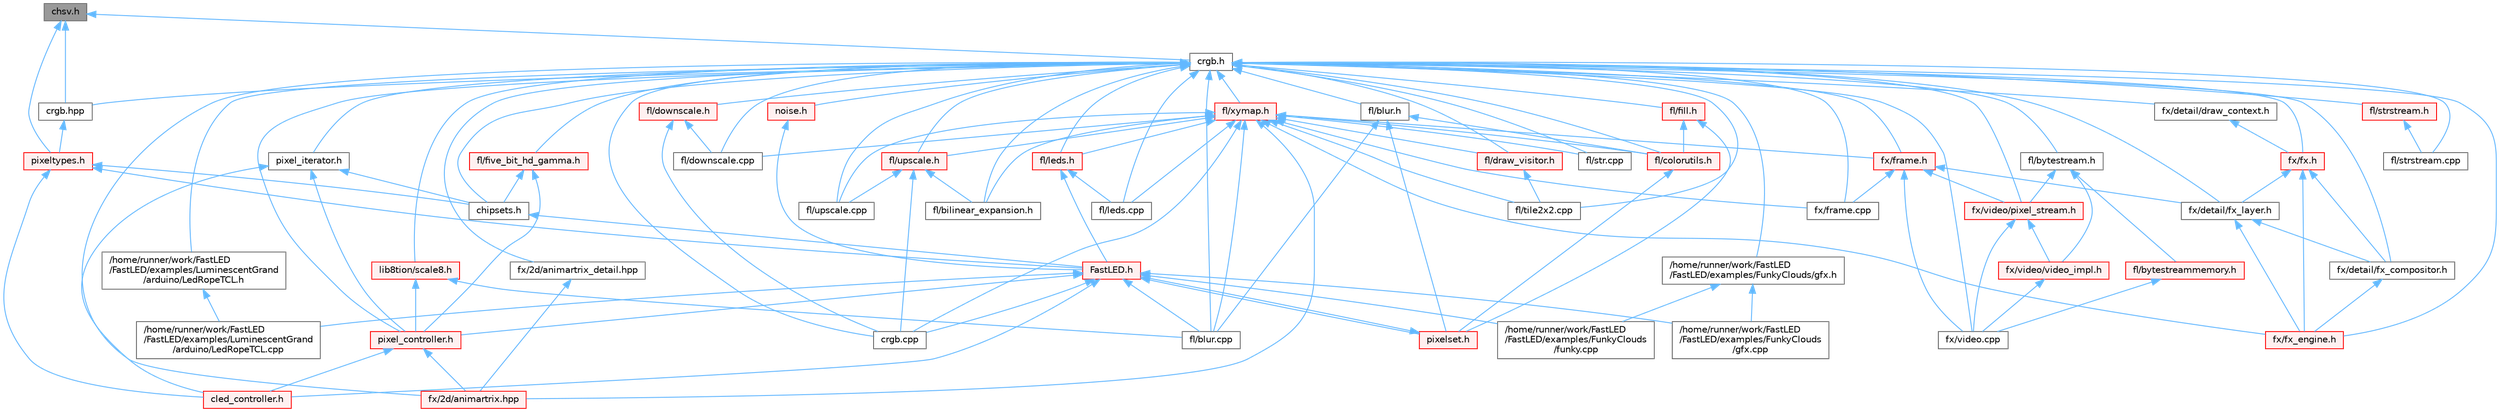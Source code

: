 digraph "chsv.h"
{
 // INTERACTIVE_SVG=YES
 // LATEX_PDF_SIZE
  bgcolor="transparent";
  edge [fontname=Helvetica,fontsize=10,labelfontname=Helvetica,labelfontsize=10];
  node [fontname=Helvetica,fontsize=10,shape=box,height=0.2,width=0.4];
  Node1 [id="Node000001",label="chsv.h",height=0.2,width=0.4,color="gray40", fillcolor="grey60", style="filled", fontcolor="black",tooltip="Defines the hue, saturation, and value (HSV) pixel struct."];
  Node1 -> Node2 [id="edge1_Node000001_Node000002",dir="back",color="steelblue1",style="solid",tooltip=" "];
  Node2 [id="Node000002",label="crgb.h",height=0.2,width=0.4,color="grey40", fillcolor="white", style="filled",URL="$db/dd1/crgb_8h.html",tooltip="Defines the red, green, and blue (RGB) pixel struct."];
  Node2 -> Node3 [id="edge2_Node000002_Node000003",dir="back",color="steelblue1",style="solid",tooltip=" "];
  Node3 [id="Node000003",label="/home/runner/work/FastLED\l/FastLED/examples/FunkyClouds/gfx.h",height=0.2,width=0.4,color="grey40", fillcolor="white", style="filled",URL="$d8/dd5/gfx_8h.html",tooltip=" "];
  Node3 -> Node4 [id="edge3_Node000003_Node000004",dir="back",color="steelblue1",style="solid",tooltip=" "];
  Node4 [id="Node000004",label="/home/runner/work/FastLED\l/FastLED/examples/FunkyClouds\l/funky.cpp",height=0.2,width=0.4,color="grey40", fillcolor="white", style="filled",URL="$d6/d43/funky_8cpp.html",tooltip=" "];
  Node3 -> Node5 [id="edge4_Node000003_Node000005",dir="back",color="steelblue1",style="solid",tooltip=" "];
  Node5 [id="Node000005",label="/home/runner/work/FastLED\l/FastLED/examples/FunkyClouds\l/gfx.cpp",height=0.2,width=0.4,color="grey40", fillcolor="white", style="filled",URL="$de/da1/gfx_8cpp.html",tooltip=" "];
  Node2 -> Node6 [id="edge5_Node000002_Node000006",dir="back",color="steelblue1",style="solid",tooltip=" "];
  Node6 [id="Node000006",label="/home/runner/work/FastLED\l/FastLED/examples/LuminescentGrand\l/arduino/LedRopeTCL.h",height=0.2,width=0.4,color="grey40", fillcolor="white", style="filled",URL="$d9/d7e/_led_rope_t_c_l_8h.html",tooltip=" "];
  Node6 -> Node7 [id="edge6_Node000006_Node000007",dir="back",color="steelblue1",style="solid",tooltip=" "];
  Node7 [id="Node000007",label="/home/runner/work/FastLED\l/FastLED/examples/LuminescentGrand\l/arduino/LedRopeTCL.cpp",height=0.2,width=0.4,color="grey40", fillcolor="white", style="filled",URL="$d6/dc9/_led_rope_t_c_l_8cpp.html",tooltip=" "];
  Node2 -> Node8 [id="edge7_Node000002_Node000008",dir="back",color="steelblue1",style="solid",tooltip=" "];
  Node8 [id="Node000008",label="chipsets.h",height=0.2,width=0.4,color="grey40", fillcolor="white", style="filled",URL="$db/d66/chipsets_8h.html",tooltip="Contains the bulk of the definitions for the various LED chipsets supported."];
  Node8 -> Node9 [id="edge8_Node000008_Node000009",dir="back",color="steelblue1",style="solid",tooltip=" "];
  Node9 [id="Node000009",label="FastLED.h",height=0.2,width=0.4,color="red", fillcolor="#FFF0F0", style="filled",URL="$db/d97/_fast_l_e_d_8h.html",tooltip="central include file for FastLED, defines the CFastLED class/object"];
  Node9 -> Node4 [id="edge9_Node000009_Node000004",dir="back",color="steelblue1",style="solid",tooltip=" "];
  Node9 -> Node5 [id="edge10_Node000009_Node000005",dir="back",color="steelblue1",style="solid",tooltip=" "];
  Node9 -> Node7 [id="edge11_Node000009_Node000007",dir="back",color="steelblue1",style="solid",tooltip=" "];
  Node9 -> Node100 [id="edge12_Node000009_Node000100",dir="back",color="steelblue1",style="solid",tooltip=" "];
  Node100 [id="Node000100",label="cled_controller.h",height=0.2,width=0.4,color="red", fillcolor="#FFF0F0", style="filled",URL="$db/d6d/cled__controller_8h.html",tooltip="base definitions used by led controllers for writing out led data"];
  Node9 -> Node106 [id="edge13_Node000009_Node000106",dir="back",color="steelblue1",style="solid",tooltip=" "];
  Node106 [id="Node000106",label="crgb.cpp",height=0.2,width=0.4,color="grey40", fillcolor="white", style="filled",URL="$d0/de3/crgb_8cpp.html",tooltip="Utility functions for the red, green, and blue (RGB) pixel struct."];
  Node9 -> Node115 [id="edge14_Node000009_Node000115",dir="back",color="steelblue1",style="solid",tooltip=" "];
  Node115 [id="Node000115",label="fl/blur.cpp",height=0.2,width=0.4,color="grey40", fillcolor="white", style="filled",URL="$de/dc8/blur_8cpp.html",tooltip=" "];
  Node9 -> Node141 [id="edge15_Node000009_Node000141",dir="back",color="steelblue1",style="solid",tooltip=" "];
  Node141 [id="Node000141",label="pixel_controller.h",height=0.2,width=0.4,color="red", fillcolor="#FFF0F0", style="filled",URL="$d5/d4d/pixel__controller_8h.html",tooltip="Low level pixel data writing class."];
  Node141 -> Node100 [id="edge16_Node000141_Node000100",dir="back",color="steelblue1",style="solid",tooltip=" "];
  Node141 -> Node142 [id="edge17_Node000141_Node000142",dir="back",color="steelblue1",style="solid",tooltip=" "];
  Node142 [id="Node000142",label="fx/2d/animartrix.hpp",height=0.2,width=0.4,color="red", fillcolor="#FFF0F0", style="filled",URL="$d3/dc3/animartrix_8hpp.html",tooltip=" "];
  Node9 -> Node143 [id="edge18_Node000009_Node000143",dir="back",color="steelblue1",style="solid",tooltip=" "];
  Node143 [id="Node000143",label="pixelset.h",height=0.2,width=0.4,color="red", fillcolor="#FFF0F0", style="filled",URL="$d4/d46/pixelset_8h.html",tooltip="Declares classes for managing logical groups of LEDs."];
  Node143 -> Node9 [id="edge19_Node000143_Node000009",dir="back",color="steelblue1",style="solid",tooltip=" "];
  Node2 -> Node106 [id="edge20_Node000002_Node000106",dir="back",color="steelblue1",style="solid",tooltip=" "];
  Node2 -> Node136 [id="edge21_Node000002_Node000136",dir="back",color="steelblue1",style="solid",tooltip=" "];
  Node136 [id="Node000136",label="crgb.hpp",height=0.2,width=0.4,color="grey40", fillcolor="white", style="filled",URL="$d0/d4b/crgb_8hpp.html",tooltip="Defines utility functions for the red, green, and blue (RGB) pixel struct."];
  Node136 -> Node137 [id="edge22_Node000136_Node000137",dir="back",color="steelblue1",style="solid",tooltip=" "];
  Node137 [id="Node000137",label="pixeltypes.h",height=0.2,width=0.4,color="red", fillcolor="#FFF0F0", style="filled",URL="$d2/dba/pixeltypes_8h.html",tooltip="Includes defintions for RGB and HSV pixels."];
  Node137 -> Node9 [id="edge23_Node000137_Node000009",dir="back",color="steelblue1",style="solid",tooltip=" "];
  Node137 -> Node8 [id="edge24_Node000137_Node000008",dir="back",color="steelblue1",style="solid",tooltip=" "];
  Node137 -> Node100 [id="edge25_Node000137_Node000100",dir="back",color="steelblue1",style="solid",tooltip=" "];
  Node2 -> Node153 [id="edge26_Node000002_Node000153",dir="back",color="steelblue1",style="solid",tooltip=" "];
  Node153 [id="Node000153",label="fl/bilinear_expansion.h",height=0.2,width=0.4,color="grey40", fillcolor="white", style="filled",URL="$da/d34/bilinear__expansion_8h.html",tooltip="Demonstrates how to mix noise generation with color palettes on a 2D LED matrix."];
  Node2 -> Node115 [id="edge27_Node000002_Node000115",dir="back",color="steelblue1",style="solid",tooltip=" "];
  Node2 -> Node154 [id="edge28_Node000002_Node000154",dir="back",color="steelblue1",style="solid",tooltip=" "];
  Node154 [id="Node000154",label="fl/blur.h",height=0.2,width=0.4,color="grey40", fillcolor="white", style="filled",URL="$d4/df5/blur_8h.html",tooltip=" "];
  Node154 -> Node115 [id="edge29_Node000154_Node000115",dir="back",color="steelblue1",style="solid",tooltip=" "];
  Node154 -> Node155 [id="edge30_Node000154_Node000155",dir="back",color="steelblue1",style="solid",tooltip=" "];
  Node155 [id="Node000155",label="fl/colorutils.h",height=0.2,width=0.4,color="red", fillcolor="#FFF0F0", style="filled",URL="$d7/df9/fl_2colorutils_8h.html",tooltip="Utility functions for color fill, palettes, blending, and more."];
  Node155 -> Node143 [id="edge31_Node000155_Node000143",dir="back",color="steelblue1",style="solid",tooltip=" "];
  Node154 -> Node143 [id="edge32_Node000154_Node000143",dir="back",color="steelblue1",style="solid",tooltip=" "];
  Node2 -> Node164 [id="edge33_Node000002_Node000164",dir="back",color="steelblue1",style="solid",tooltip=" "];
  Node164 [id="Node000164",label="fl/bytestream.h",height=0.2,width=0.4,color="grey40", fillcolor="white", style="filled",URL="$dd/d2b/bytestream_8h.html",tooltip=" "];
  Node164 -> Node165 [id="edge34_Node000164_Node000165",dir="back",color="steelblue1",style="solid",tooltip=" "];
  Node165 [id="Node000165",label="fl/bytestreammemory.h",height=0.2,width=0.4,color="red", fillcolor="#FFF0F0", style="filled",URL="$d1/d24/bytestreammemory_8h.html",tooltip=" "];
  Node165 -> Node167 [id="edge35_Node000165_Node000167",dir="back",color="steelblue1",style="solid",tooltip=" "];
  Node167 [id="Node000167",label="fx/video.cpp",height=0.2,width=0.4,color="grey40", fillcolor="white", style="filled",URL="$d0/d05/video_8cpp.html",tooltip=" "];
  Node164 -> Node168 [id="edge36_Node000164_Node000168",dir="back",color="steelblue1",style="solid",tooltip=" "];
  Node168 [id="Node000168",label="fx/video/pixel_stream.h",height=0.2,width=0.4,color="red", fillcolor="#FFF0F0", style="filled",URL="$d3/dfa/pixel__stream_8h.html",tooltip=" "];
  Node168 -> Node167 [id="edge37_Node000168_Node000167",dir="back",color="steelblue1",style="solid",tooltip=" "];
  Node168 -> Node171 [id="edge38_Node000168_Node000171",dir="back",color="steelblue1",style="solid",tooltip=" "];
  Node171 [id="Node000171",label="fx/video/video_impl.h",height=0.2,width=0.4,color="red", fillcolor="#FFF0F0", style="filled",URL="$d5/d82/video__impl_8h.html",tooltip=" "];
  Node171 -> Node167 [id="edge39_Node000171_Node000167",dir="back",color="steelblue1",style="solid",tooltip=" "];
  Node164 -> Node171 [id="edge40_Node000164_Node000171",dir="back",color="steelblue1",style="solid",tooltip=" "];
  Node2 -> Node155 [id="edge41_Node000002_Node000155",dir="back",color="steelblue1",style="solid",tooltip=" "];
  Node2 -> Node174 [id="edge42_Node000002_Node000174",dir="back",color="steelblue1",style="solid",tooltip=" "];
  Node174 [id="Node000174",label="fl/downscale.cpp",height=0.2,width=0.4,color="grey40", fillcolor="white", style="filled",URL="$d8/df9/downscale_8cpp.html",tooltip=" "];
  Node2 -> Node175 [id="edge43_Node000002_Node000175",dir="back",color="steelblue1",style="solid",tooltip=" "];
  Node175 [id="Node000175",label="fl/downscale.h",height=0.2,width=0.4,color="red", fillcolor="#FFF0F0", style="filled",URL="$d1/d30/src_2fl_2downscale_8h.html",tooltip=" "];
  Node175 -> Node106 [id="edge44_Node000175_Node000106",dir="back",color="steelblue1",style="solid",tooltip=" "];
  Node175 -> Node174 [id="edge45_Node000175_Node000174",dir="back",color="steelblue1",style="solid",tooltip=" "];
  Node2 -> Node160 [id="edge46_Node000002_Node000160",dir="back",color="steelblue1",style="solid",tooltip=" "];
  Node160 [id="Node000160",label="fl/draw_visitor.h",height=0.2,width=0.4,color="red", fillcolor="#FFF0F0", style="filled",URL="$d0/d4f/draw__visitor_8h.html",tooltip=" "];
  Node160 -> Node162 [id="edge47_Node000160_Node000162",dir="back",color="steelblue1",style="solid",tooltip=" "];
  Node162 [id="Node000162",label="fl/tile2x2.cpp",height=0.2,width=0.4,color="grey40", fillcolor="white", style="filled",URL="$db/d15/tile2x2_8cpp.html",tooltip=" "];
  Node2 -> Node176 [id="edge48_Node000002_Node000176",dir="back",color="steelblue1",style="solid",tooltip=" "];
  Node176 [id="Node000176",label="fl/fill.h",height=0.2,width=0.4,color="red", fillcolor="#FFF0F0", style="filled",URL="$d2/d78/fill_8h.html",tooltip=" "];
  Node176 -> Node155 [id="edge49_Node000176_Node000155",dir="back",color="steelblue1",style="solid",tooltip=" "];
  Node176 -> Node143 [id="edge50_Node000176_Node000143",dir="back",color="steelblue1",style="solid",tooltip=" "];
  Node2 -> Node178 [id="edge51_Node000002_Node000178",dir="back",color="steelblue1",style="solid",tooltip=" "];
  Node178 [id="Node000178",label="fl/five_bit_hd_gamma.h",height=0.2,width=0.4,color="red", fillcolor="#FFF0F0", style="filled",URL="$dc/d44/five__bit__hd__gamma_8h.html",tooltip="Declares functions for five-bit gamma correction."];
  Node178 -> Node8 [id="edge52_Node000178_Node000008",dir="back",color="steelblue1",style="solid",tooltip=" "];
  Node178 -> Node141 [id="edge53_Node000178_Node000141",dir="back",color="steelblue1",style="solid",tooltip=" "];
  Node2 -> Node179 [id="edge54_Node000002_Node000179",dir="back",color="steelblue1",style="solid",tooltip=" "];
  Node179 [id="Node000179",label="fl/leds.cpp",height=0.2,width=0.4,color="grey40", fillcolor="white", style="filled",URL="$d6/d78/leds_8cpp.html",tooltip=" "];
  Node2 -> Node180 [id="edge55_Node000002_Node000180",dir="back",color="steelblue1",style="solid",tooltip=" "];
  Node180 [id="Node000180",label="fl/leds.h",height=0.2,width=0.4,color="red", fillcolor="#FFF0F0", style="filled",URL="$da/d78/leds_8h.html",tooltip=" "];
  Node180 -> Node9 [id="edge56_Node000180_Node000009",dir="back",color="steelblue1",style="solid",tooltip=" "];
  Node180 -> Node179 [id="edge57_Node000180_Node000179",dir="back",color="steelblue1",style="solid",tooltip=" "];
  Node2 -> Node188 [id="edge58_Node000002_Node000188",dir="back",color="steelblue1",style="solid",tooltip=" "];
  Node188 [id="Node000188",label="fl/str.cpp",height=0.2,width=0.4,color="grey40", fillcolor="white", style="filled",URL="$d1/d1f/str_8cpp.html",tooltip=" "];
  Node2 -> Node189 [id="edge59_Node000002_Node000189",dir="back",color="steelblue1",style="solid",tooltip=" "];
  Node189 [id="Node000189",label="fl/strstream.cpp",height=0.2,width=0.4,color="grey40", fillcolor="white", style="filled",URL="$d3/d80/strstream_8cpp.html",tooltip=" "];
  Node2 -> Node190 [id="edge60_Node000002_Node000190",dir="back",color="steelblue1",style="solid",tooltip=" "];
  Node190 [id="Node000190",label="fl/strstream.h",height=0.2,width=0.4,color="red", fillcolor="#FFF0F0", style="filled",URL="$d8/d00/strstream_8h.html",tooltip=" "];
  Node190 -> Node189 [id="edge61_Node000190_Node000189",dir="back",color="steelblue1",style="solid",tooltip=" "];
  Node2 -> Node162 [id="edge62_Node000002_Node000162",dir="back",color="steelblue1",style="solid",tooltip=" "];
  Node2 -> Node228 [id="edge63_Node000002_Node000228",dir="back",color="steelblue1",style="solid",tooltip=" "];
  Node228 [id="Node000228",label="fl/upscale.cpp",height=0.2,width=0.4,color="grey40", fillcolor="white", style="filled",URL="$d0/d4f/upscale_8cpp.html",tooltip=" "];
  Node2 -> Node229 [id="edge64_Node000002_Node000229",dir="back",color="steelblue1",style="solid",tooltip=" "];
  Node229 [id="Node000229",label="fl/upscale.h",height=0.2,width=0.4,color="red", fillcolor="#FFF0F0", style="filled",URL="$d6/d0c/upscale_8h.html",tooltip=" "];
  Node229 -> Node106 [id="edge65_Node000229_Node000106",dir="back",color="steelblue1",style="solid",tooltip=" "];
  Node229 -> Node153 [id="edge66_Node000229_Node000153",dir="back",color="steelblue1",style="solid",tooltip=" "];
  Node229 -> Node228 [id="edge67_Node000229_Node000228",dir="back",color="steelblue1",style="solid",tooltip=" "];
  Node2 -> Node231 [id="edge68_Node000002_Node000231",dir="back",color="steelblue1",style="solid",tooltip=" "];
  Node231 [id="Node000231",label="fl/xymap.h",height=0.2,width=0.4,color="red", fillcolor="#FFF0F0", style="filled",URL="$da/d61/xymap_8h.html",tooltip=" "];
  Node231 -> Node106 [id="edge69_Node000231_Node000106",dir="back",color="steelblue1",style="solid",tooltip=" "];
  Node231 -> Node153 [id="edge70_Node000231_Node000153",dir="back",color="steelblue1",style="solid",tooltip=" "];
  Node231 -> Node115 [id="edge71_Node000231_Node000115",dir="back",color="steelblue1",style="solid",tooltip=" "];
  Node231 -> Node155 [id="edge72_Node000231_Node000155",dir="back",color="steelblue1",style="solid",tooltip=" "];
  Node231 -> Node174 [id="edge73_Node000231_Node000174",dir="back",color="steelblue1",style="solid",tooltip=" "];
  Node231 -> Node160 [id="edge74_Node000231_Node000160",dir="back",color="steelblue1",style="solid",tooltip=" "];
  Node231 -> Node179 [id="edge75_Node000231_Node000179",dir="back",color="steelblue1",style="solid",tooltip=" "];
  Node231 -> Node180 [id="edge76_Node000231_Node000180",dir="back",color="steelblue1",style="solid",tooltip=" "];
  Node231 -> Node188 [id="edge77_Node000231_Node000188",dir="back",color="steelblue1",style="solid",tooltip=" "];
  Node231 -> Node162 [id="edge78_Node000231_Node000162",dir="back",color="steelblue1",style="solid",tooltip=" "];
  Node231 -> Node228 [id="edge79_Node000231_Node000228",dir="back",color="steelblue1",style="solid",tooltip=" "];
  Node231 -> Node229 [id="edge80_Node000231_Node000229",dir="back",color="steelblue1",style="solid",tooltip=" "];
  Node231 -> Node142 [id="edge81_Node000231_Node000142",dir="back",color="steelblue1",style="solid",tooltip=" "];
  Node231 -> Node225 [id="edge82_Node000231_Node000225",dir="back",color="steelblue1",style="solid",tooltip=" "];
  Node225 [id="Node000225",label="fx/frame.cpp",height=0.2,width=0.4,color="grey40", fillcolor="white", style="filled",URL="$da/d14/frame_8cpp.html",tooltip=" "];
  Node231 -> Node243 [id="edge83_Node000231_Node000243",dir="back",color="steelblue1",style="solid",tooltip=" "];
  Node243 [id="Node000243",label="fx/frame.h",height=0.2,width=0.4,color="red", fillcolor="#FFF0F0", style="filled",URL="$df/d7d/frame_8h.html",tooltip=" "];
  Node243 -> Node223 [id="edge84_Node000243_Node000223",dir="back",color="steelblue1",style="solid",tooltip=" "];
  Node223 [id="Node000223",label="fx/detail/fx_layer.h",height=0.2,width=0.4,color="grey40", fillcolor="white", style="filled",URL="$d7/d2f/fx__layer_8h.html",tooltip=" "];
  Node223 -> Node224 [id="edge85_Node000223_Node000224",dir="back",color="steelblue1",style="solid",tooltip=" "];
  Node224 [id="Node000224",label="fx/detail/fx_compositor.h",height=0.2,width=0.4,color="grey40", fillcolor="white", style="filled",URL="$d5/d6b/fx__compositor_8h.html",tooltip=" "];
  Node224 -> Node213 [id="edge86_Node000224_Node000213",dir="back",color="steelblue1",style="solid",tooltip=" "];
  Node213 [id="Node000213",label="fx/fx_engine.h",height=0.2,width=0.4,color="red", fillcolor="#FFF0F0", style="filled",URL="$d9/d3c/fx__engine_8h.html",tooltip=" "];
  Node223 -> Node213 [id="edge87_Node000223_Node000213",dir="back",color="steelblue1",style="solid",tooltip=" "];
  Node243 -> Node225 [id="edge88_Node000243_Node000225",dir="back",color="steelblue1",style="solid",tooltip=" "];
  Node243 -> Node167 [id="edge89_Node000243_Node000167",dir="back",color="steelblue1",style="solid",tooltip=" "];
  Node243 -> Node168 [id="edge90_Node000243_Node000168",dir="back",color="steelblue1",style="solid",tooltip=" "];
  Node231 -> Node213 [id="edge91_Node000231_Node000213",dir="back",color="steelblue1",style="solid",tooltip=" "];
  Node2 -> Node142 [id="edge92_Node000002_Node000142",dir="back",color="steelblue1",style="solid",tooltip=" "];
  Node2 -> Node245 [id="edge93_Node000002_Node000245",dir="back",color="steelblue1",style="solid",tooltip=" "];
  Node245 [id="Node000245",label="fx/2d/animartrix_detail.hpp",height=0.2,width=0.4,color="grey40", fillcolor="white", style="filled",URL="$d3/d3b/animartrix__detail_8hpp.html",tooltip=" "];
  Node245 -> Node142 [id="edge94_Node000245_Node000142",dir="back",color="steelblue1",style="solid",tooltip=" "];
  Node2 -> Node246 [id="edge95_Node000002_Node000246",dir="back",color="steelblue1",style="solid",tooltip=" "];
  Node246 [id="Node000246",label="fx/detail/draw_context.h",height=0.2,width=0.4,color="grey40", fillcolor="white", style="filled",URL="$db/ded/draw__context_8h.html",tooltip=" "];
  Node246 -> Node247 [id="edge96_Node000246_Node000247",dir="back",color="steelblue1",style="solid",tooltip=" "];
  Node247 [id="Node000247",label="fx/fx.h",height=0.2,width=0.4,color="red", fillcolor="#FFF0F0", style="filled",URL="$d2/d0c/fx_8h.html",tooltip=" "];
  Node247 -> Node224 [id="edge97_Node000247_Node000224",dir="back",color="steelblue1",style="solid",tooltip=" "];
  Node247 -> Node223 [id="edge98_Node000247_Node000223",dir="back",color="steelblue1",style="solid",tooltip=" "];
  Node247 -> Node213 [id="edge99_Node000247_Node000213",dir="back",color="steelblue1",style="solid",tooltip=" "];
  Node2 -> Node224 [id="edge100_Node000002_Node000224",dir="back",color="steelblue1",style="solid",tooltip=" "];
  Node2 -> Node223 [id="edge101_Node000002_Node000223",dir="back",color="steelblue1",style="solid",tooltip=" "];
  Node2 -> Node225 [id="edge102_Node000002_Node000225",dir="back",color="steelblue1",style="solid",tooltip=" "];
  Node2 -> Node243 [id="edge103_Node000002_Node000243",dir="back",color="steelblue1",style="solid",tooltip=" "];
  Node2 -> Node247 [id="edge104_Node000002_Node000247",dir="back",color="steelblue1",style="solid",tooltip=" "];
  Node2 -> Node213 [id="edge105_Node000002_Node000213",dir="back",color="steelblue1",style="solid",tooltip=" "];
  Node2 -> Node167 [id="edge106_Node000002_Node000167",dir="back",color="steelblue1",style="solid",tooltip=" "];
  Node2 -> Node168 [id="edge107_Node000002_Node000168",dir="back",color="steelblue1",style="solid",tooltip=" "];
  Node2 -> Node251 [id="edge108_Node000002_Node000251",dir="back",color="steelblue1",style="solid",tooltip=" "];
  Node251 [id="Node000251",label="lib8tion/scale8.h",height=0.2,width=0.4,color="red", fillcolor="#FFF0F0", style="filled",URL="$db/d91/scale8_8h.html",tooltip="Fast, efficient 8-bit scaling functions specifically designed for high-performance LED programming."];
  Node251 -> Node115 [id="edge109_Node000251_Node000115",dir="back",color="steelblue1",style="solid",tooltip=" "];
  Node251 -> Node141 [id="edge110_Node000251_Node000141",dir="back",color="steelblue1",style="solid",tooltip=" "];
  Node2 -> Node253 [id="edge111_Node000002_Node000253",dir="back",color="steelblue1",style="solid",tooltip=" "];
  Node253 [id="Node000253",label="noise.h",height=0.2,width=0.4,color="red", fillcolor="#FFF0F0", style="filled",URL="$d1/d31/noise_8h.html",tooltip="Functions to generate and fill arrays with noise."];
  Node253 -> Node9 [id="edge112_Node000253_Node000009",dir="back",color="steelblue1",style="solid",tooltip=" "];
  Node2 -> Node141 [id="edge113_Node000002_Node000141",dir="back",color="steelblue1",style="solid",tooltip=" "];
  Node2 -> Node255 [id="edge114_Node000002_Node000255",dir="back",color="steelblue1",style="solid",tooltip=" "];
  Node255 [id="Node000255",label="pixel_iterator.h",height=0.2,width=0.4,color="grey40", fillcolor="white", style="filled",URL="$d8/d6c/pixel__iterator_8h.html",tooltip="Non-templated low level pixel data writing class."];
  Node255 -> Node8 [id="edge115_Node000255_Node000008",dir="back",color="steelblue1",style="solid",tooltip=" "];
  Node255 -> Node100 [id="edge116_Node000255_Node000100",dir="back",color="steelblue1",style="solid",tooltip=" "];
  Node255 -> Node141 [id="edge117_Node000255_Node000141",dir="back",color="steelblue1",style="solid",tooltip=" "];
  Node1 -> Node136 [id="edge118_Node000001_Node000136",dir="back",color="steelblue1",style="solid",tooltip=" "];
  Node1 -> Node137 [id="edge119_Node000001_Node000137",dir="back",color="steelblue1",style="solid",tooltip=" "];
}
